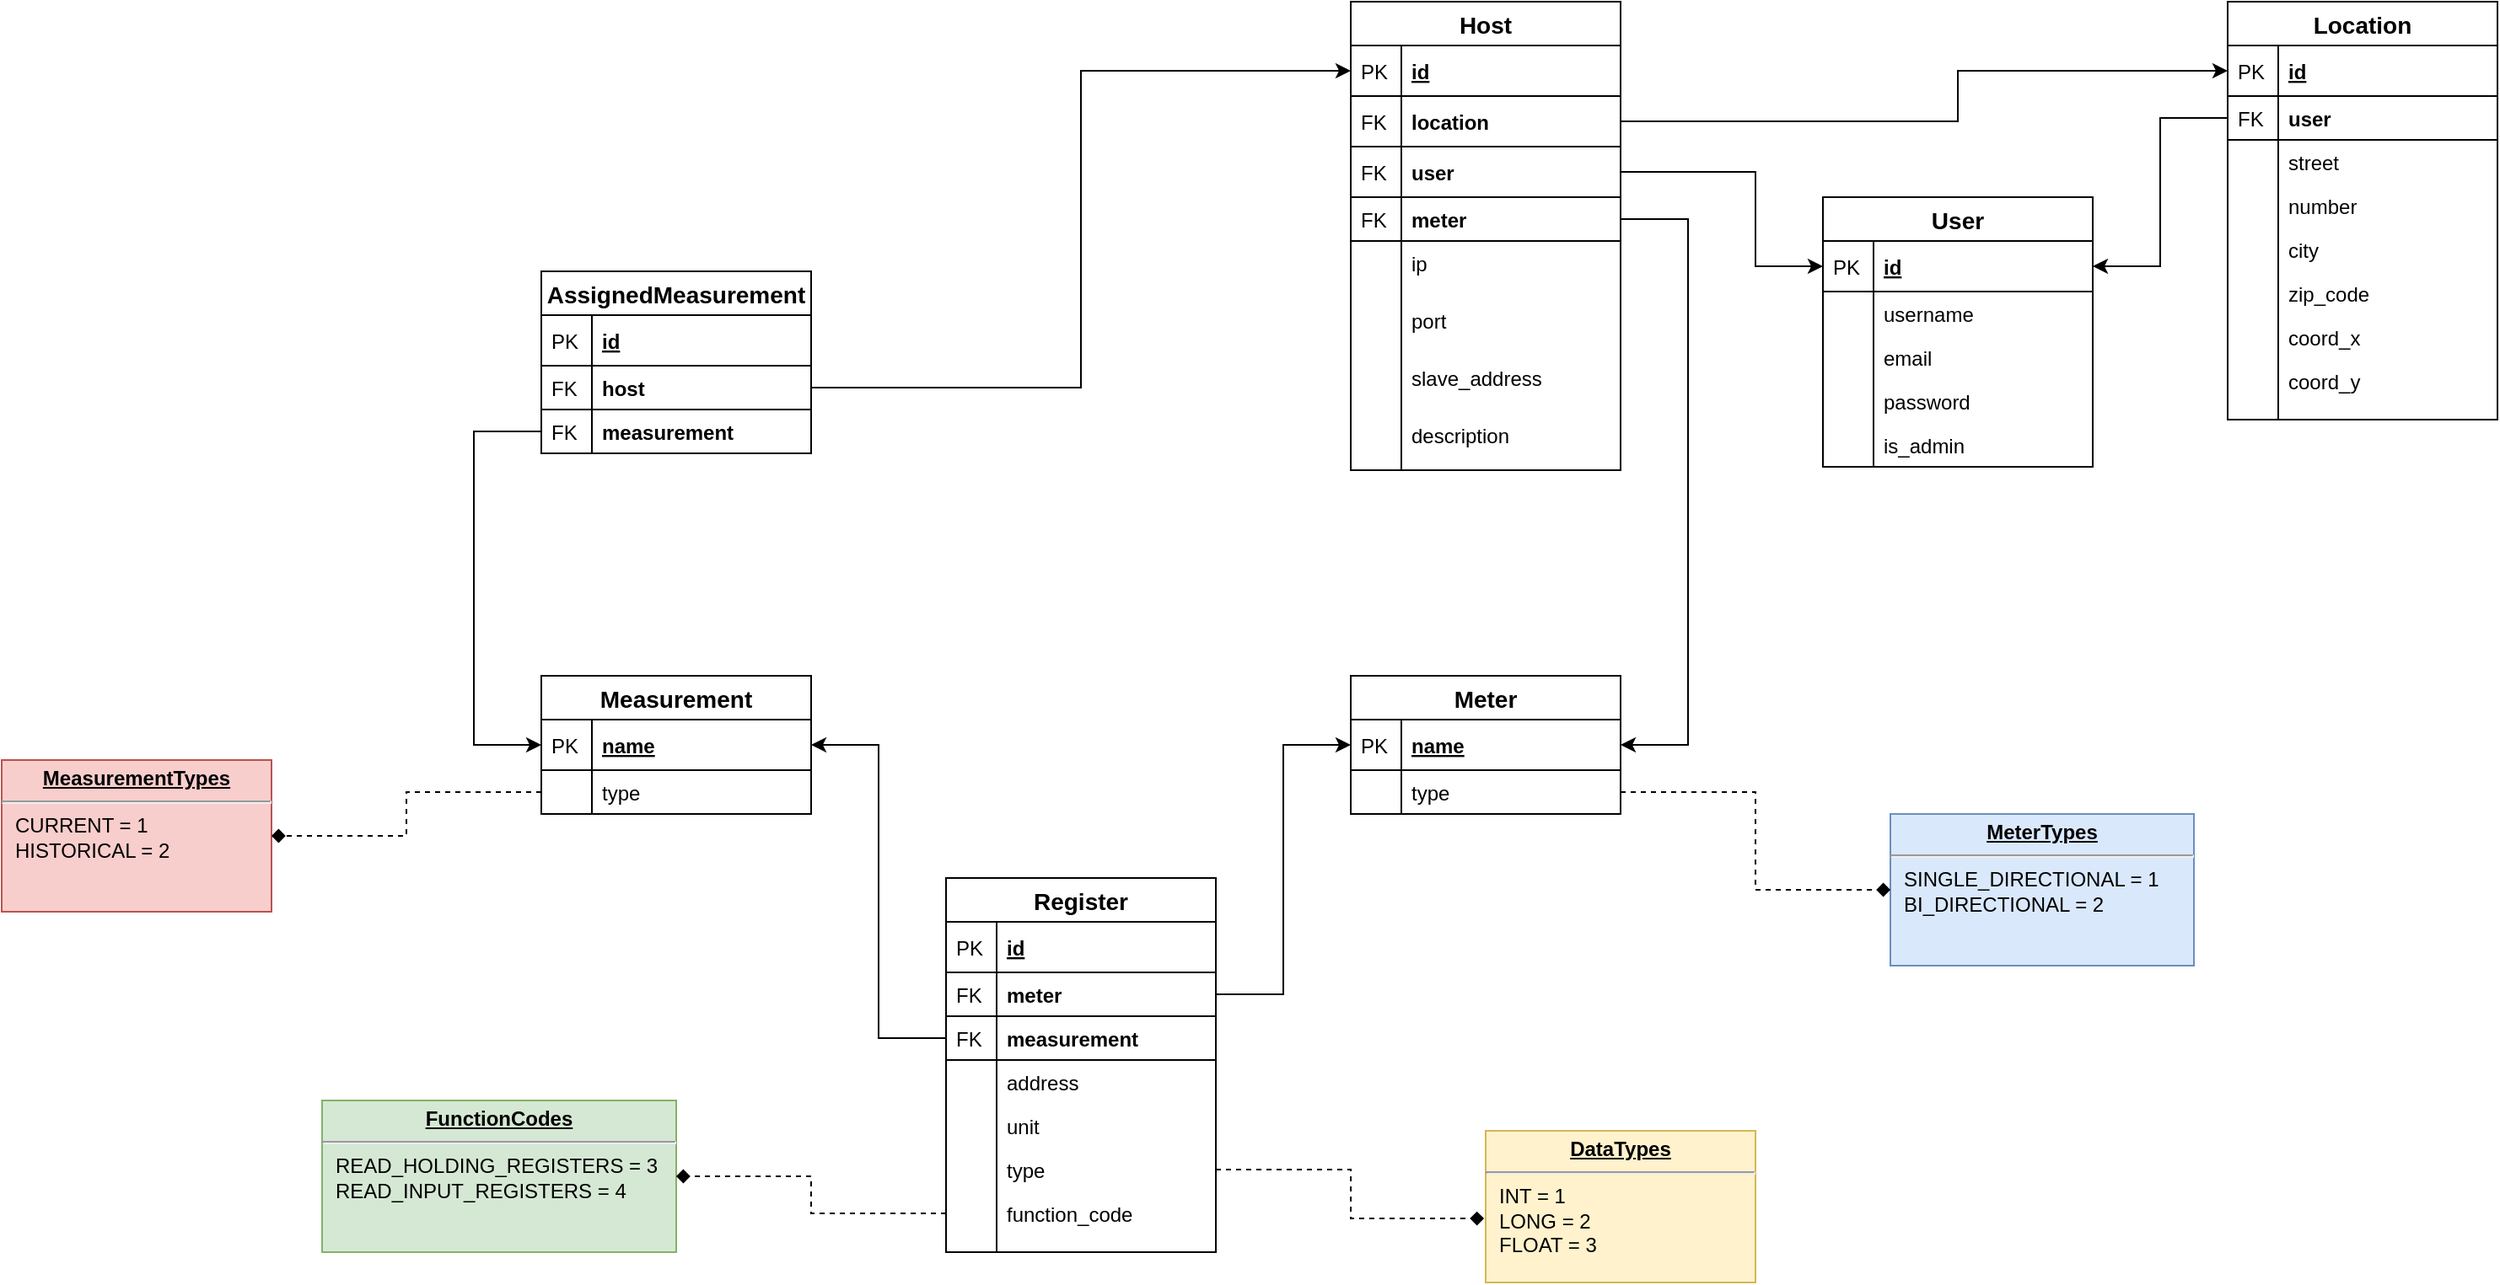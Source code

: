 <mxfile version="13.0.3" type="device"><diagram id="C5RBs43oDa-KdzZeNtuy" name="Page-1"><mxGraphModel dx="2478" dy="962" grid="1" gridSize="10" guides="1" tooltips="1" connect="1" arrows="1" fold="1" page="1" pageScale="1" pageWidth="827" pageHeight="1169" math="0" shadow="0"><root><mxCell id="WIyWlLk6GJQsqaUBKTNV-0"/><mxCell id="WIyWlLk6GJQsqaUBKTNV-1" parent="WIyWlLk6GJQsqaUBKTNV-0"/><mxCell id="tGwql4Hq8jdGJeSPvglh-34" style="edgeStyle=orthogonalEdgeStyle;rounded=0;orthogonalLoop=1;jettySize=auto;html=1;exitX=0;exitY=0.5;exitDx=0;exitDy=0;entryX=1;entryY=0.5;entryDx=0;entryDy=0;" edge="1" parent="WIyWlLk6GJQsqaUBKTNV-1" source="tGwql4Hq8jdGJeSPvglh-26" target="tGwql4Hq8jdGJeSPvglh-3"><mxGeometry relative="1" as="geometry"><Array as="points"><mxPoint x="640" y="189"/><mxPoint x="640" y="277"/></Array></mxGeometry></mxCell><mxCell id="tGwql4Hq8jdGJeSPvglh-35" style="edgeStyle=orthogonalEdgeStyle;rounded=0;orthogonalLoop=1;jettySize=auto;html=1;exitX=1;exitY=0.5;exitDx=0;exitDy=0;entryX=0;entryY=0.5;entryDx=0;entryDy=0;" edge="1" parent="WIyWlLk6GJQsqaUBKTNV-1" source="ca1iM0wEzrdWF-K8x9kF-68" target="tGwql4Hq8jdGJeSPvglh-3"><mxGeometry relative="1" as="geometry"><Array as="points"><mxPoint x="400" y="221"/><mxPoint x="400" y="277"/></Array></mxGeometry></mxCell><mxCell id="tGwql4Hq8jdGJeSPvglh-36" style="edgeStyle=orthogonalEdgeStyle;rounded=0;orthogonalLoop=1;jettySize=auto;html=1;exitX=1;exitY=0.5;exitDx=0;exitDy=0;" edge="1" parent="WIyWlLk6GJQsqaUBKTNV-1" source="ca1iM0wEzrdWF-K8x9kF-70" target="tGwql4Hq8jdGJeSPvglh-16"><mxGeometry relative="1" as="geometry"><Array as="points"><mxPoint x="520" y="191"/><mxPoint x="520" y="161"/></Array></mxGeometry></mxCell><mxCell id="ca1iM0wEzrdWF-K8x9kF-53" value="Host" style="swimlane;fontStyle=1;childLayout=stackLayout;horizontal=1;startSize=26;horizontalStack=0;resizeParent=1;resizeParentMax=0;resizeLast=0;collapsible=1;marginBottom=0;align=center;fontSize=14;" parent="WIyWlLk6GJQsqaUBKTNV-1" vertex="1"><mxGeometry x="160" y="120" width="160" height="278" as="geometry"/></mxCell><mxCell id="ca1iM0wEzrdWF-K8x9kF-54" value="id" style="shape=partialRectangle;top=0;left=0;right=0;bottom=1;align=left;verticalAlign=middle;fillColor=none;spacingLeft=34;spacingRight=4;overflow=hidden;rotatable=0;points=[[0,0.5],[1,0.5]];portConstraint=eastwest;dropTarget=0;fontStyle=5;fontSize=12;" parent="ca1iM0wEzrdWF-K8x9kF-53" vertex="1"><mxGeometry y="26" width="160" height="30" as="geometry"/></mxCell><mxCell id="ca1iM0wEzrdWF-K8x9kF-55" value="PK" style="shape=partialRectangle;top=0;left=0;bottom=0;fillColor=none;align=left;verticalAlign=middle;spacingLeft=4;spacingRight=4;overflow=hidden;rotatable=0;points=[];portConstraint=eastwest;part=1;fontSize=12;" parent="ca1iM0wEzrdWF-K8x9kF-54" vertex="1" connectable="0"><mxGeometry width="30" height="30" as="geometry"/></mxCell><mxCell id="ca1iM0wEzrdWF-K8x9kF-70" value="location" style="shape=partialRectangle;top=0;left=0;right=0;bottom=1;align=left;verticalAlign=middle;fillColor=none;spacingLeft=34;spacingRight=4;overflow=hidden;rotatable=0;points=[[0,0.5],[1,0.5]];portConstraint=eastwest;dropTarget=0;fontStyle=1;fontSize=12;" parent="ca1iM0wEzrdWF-K8x9kF-53" vertex="1"><mxGeometry y="56" width="160" height="30" as="geometry"/></mxCell><mxCell id="ca1iM0wEzrdWF-K8x9kF-71" value="FK" style="shape=partialRectangle;top=0;left=0;bottom=0;fillColor=none;align=left;verticalAlign=middle;spacingLeft=4;spacingRight=4;overflow=hidden;rotatable=0;points=[];portConstraint=eastwest;part=1;fontSize=12;" parent="ca1iM0wEzrdWF-K8x9kF-70" vertex="1" connectable="0"><mxGeometry width="30" height="30" as="geometry"/></mxCell><mxCell id="ca1iM0wEzrdWF-K8x9kF-68" value="user" style="shape=partialRectangle;top=0;left=0;right=0;bottom=1;align=left;verticalAlign=middle;fillColor=none;spacingLeft=34;spacingRight=4;overflow=hidden;rotatable=0;points=[[0,0.5],[1,0.5]];portConstraint=eastwest;dropTarget=0;fontStyle=1;fontSize=12;" parent="ca1iM0wEzrdWF-K8x9kF-53" vertex="1"><mxGeometry y="86" width="160" height="30" as="geometry"/></mxCell><mxCell id="ca1iM0wEzrdWF-K8x9kF-69" value="FK" style="shape=partialRectangle;top=0;left=0;bottom=0;fillColor=none;align=left;verticalAlign=middle;spacingLeft=4;spacingRight=4;overflow=hidden;rotatable=0;points=[];portConstraint=eastwest;part=1;fontSize=12;" parent="ca1iM0wEzrdWF-K8x9kF-68" vertex="1" connectable="0"><mxGeometry width="30" height="30" as="geometry"/></mxCell><mxCell id="tGwql4Hq8jdGJeSPvglh-37" value="meter" style="shape=partialRectangle;top=0;left=0;right=0;bottom=1;align=left;verticalAlign=top;fillColor=none;spacingLeft=34;spacingRight=4;overflow=hidden;rotatable=0;points=[[0,0.5],[1,0.5]];portConstraint=eastwest;dropTarget=0;fontSize=12;fontStyle=1" vertex="1" parent="ca1iM0wEzrdWF-K8x9kF-53"><mxGeometry y="116" width="160" height="26" as="geometry"/></mxCell><mxCell id="tGwql4Hq8jdGJeSPvglh-38" value="FK" style="shape=partialRectangle;top=0;left=0;bottom=0;fillColor=none;align=left;verticalAlign=top;spacingLeft=4;spacingRight=4;overflow=hidden;rotatable=0;points=[];portConstraint=eastwest;part=1;fontSize=12;" vertex="1" connectable="0" parent="tGwql4Hq8jdGJeSPvglh-37"><mxGeometry width="30" height="26" as="geometry"/></mxCell><mxCell id="ca1iM0wEzrdWF-K8x9kF-62" value="ip" style="shape=partialRectangle;top=0;left=0;right=0;bottom=0;align=left;verticalAlign=top;fillColor=none;spacingLeft=34;spacingRight=4;overflow=hidden;rotatable=0;points=[[0,0.5],[1,0.5]];portConstraint=eastwest;dropTarget=0;fontSize=12;fontStyle=0" parent="ca1iM0wEzrdWF-K8x9kF-53" vertex="1"><mxGeometry y="142" width="160" height="34" as="geometry"/></mxCell><mxCell id="ca1iM0wEzrdWF-K8x9kF-63" value="" style="shape=partialRectangle;top=0;left=0;bottom=0;fillColor=none;align=left;verticalAlign=top;spacingLeft=4;spacingRight=4;overflow=hidden;rotatable=0;points=[];portConstraint=eastwest;part=1;fontSize=12;" parent="ca1iM0wEzrdWF-K8x9kF-62" vertex="1" connectable="0"><mxGeometry width="30" height="34" as="geometry"/></mxCell><mxCell id="ca1iM0wEzrdWF-K8x9kF-99" value="port" style="shape=partialRectangle;top=0;left=0;right=0;bottom=0;align=left;verticalAlign=top;fillColor=none;spacingLeft=34;spacingRight=4;overflow=hidden;rotatable=0;points=[[0,0.5],[1,0.5]];portConstraint=eastwest;dropTarget=0;fontSize=12;" parent="ca1iM0wEzrdWF-K8x9kF-53" vertex="1"><mxGeometry y="176" width="160" height="34" as="geometry"/></mxCell><mxCell id="ca1iM0wEzrdWF-K8x9kF-100" value="" style="shape=partialRectangle;top=0;left=0;bottom=0;fillColor=none;align=left;verticalAlign=top;spacingLeft=4;spacingRight=4;overflow=hidden;rotatable=0;points=[];portConstraint=eastwest;part=1;fontSize=12;" parent="ca1iM0wEzrdWF-K8x9kF-99" vertex="1" connectable="0"><mxGeometry width="30" height="34" as="geometry"/></mxCell><mxCell id="ca1iM0wEzrdWF-K8x9kF-101" value="slave_address" style="shape=partialRectangle;top=0;left=0;right=0;bottom=0;align=left;verticalAlign=top;fillColor=none;spacingLeft=34;spacingRight=4;overflow=hidden;rotatable=0;points=[[0,0.5],[1,0.5]];portConstraint=eastwest;dropTarget=0;fontSize=12;" parent="ca1iM0wEzrdWF-K8x9kF-53" vertex="1"><mxGeometry y="210" width="160" height="34" as="geometry"/></mxCell><mxCell id="ca1iM0wEzrdWF-K8x9kF-102" value="" style="shape=partialRectangle;top=0;left=0;bottom=0;fillColor=none;align=left;verticalAlign=top;spacingLeft=4;spacingRight=4;overflow=hidden;rotatable=0;points=[];portConstraint=eastwest;part=1;fontSize=12;" parent="ca1iM0wEzrdWF-K8x9kF-101" vertex="1" connectable="0"><mxGeometry width="30" height="34" as="geometry"/></mxCell><mxCell id="ca1iM0wEzrdWF-K8x9kF-107" value="description" style="shape=partialRectangle;top=0;left=0;right=0;bottom=0;align=left;verticalAlign=top;fillColor=none;spacingLeft=34;spacingRight=4;overflow=hidden;rotatable=0;points=[[0,0.5],[1,0.5]];portConstraint=eastwest;dropTarget=0;fontSize=12;" parent="ca1iM0wEzrdWF-K8x9kF-53" vertex="1"><mxGeometry y="244" width="160" height="34" as="geometry"/></mxCell><mxCell id="ca1iM0wEzrdWF-K8x9kF-108" value="" style="shape=partialRectangle;top=0;left=0;bottom=0;fillColor=none;align=left;verticalAlign=top;spacingLeft=4;spacingRight=4;overflow=hidden;rotatable=0;points=[];portConstraint=eastwest;part=1;fontSize=12;" parent="ca1iM0wEzrdWF-K8x9kF-107" vertex="1" connectable="0"><mxGeometry width="30" height="34" as="geometry"/></mxCell><mxCell id="tGwql4Hq8jdGJeSPvglh-15" value="Location" style="swimlane;fontStyle=1;childLayout=stackLayout;horizontal=1;startSize=26;horizontalStack=0;resizeParent=1;resizeParentMax=0;resizeLast=0;collapsible=1;marginBottom=0;align=center;fontSize=14;" vertex="1" parent="WIyWlLk6GJQsqaUBKTNV-1"><mxGeometry x="680" y="120" width="160" height="248" as="geometry"/></mxCell><mxCell id="tGwql4Hq8jdGJeSPvglh-16" value="id" style="shape=partialRectangle;top=0;left=0;right=0;bottom=1;align=left;verticalAlign=middle;fillColor=none;spacingLeft=34;spacingRight=4;overflow=hidden;rotatable=0;points=[[0,0.5],[1,0.5]];portConstraint=eastwest;dropTarget=0;fontStyle=5;fontSize=12;" vertex="1" parent="tGwql4Hq8jdGJeSPvglh-15"><mxGeometry y="26" width="160" height="30" as="geometry"/></mxCell><mxCell id="tGwql4Hq8jdGJeSPvglh-17" value="PK" style="shape=partialRectangle;top=0;left=0;bottom=0;fillColor=none;align=left;verticalAlign=middle;spacingLeft=4;spacingRight=4;overflow=hidden;rotatable=0;points=[];portConstraint=eastwest;part=1;fontSize=12;" vertex="1" connectable="0" parent="tGwql4Hq8jdGJeSPvglh-16"><mxGeometry width="30" height="30" as="geometry"/></mxCell><mxCell id="tGwql4Hq8jdGJeSPvglh-26" value="user" style="shape=partialRectangle;top=0;left=0;right=0;bottom=1;align=left;verticalAlign=top;fillColor=none;spacingLeft=34;spacingRight=4;overflow=hidden;rotatable=0;points=[[0,0.5],[1,0.5]];portConstraint=eastwest;dropTarget=0;fontSize=12;fontStyle=1" vertex="1" parent="tGwql4Hq8jdGJeSPvglh-15"><mxGeometry y="56" width="160" height="26" as="geometry"/></mxCell><mxCell id="tGwql4Hq8jdGJeSPvglh-27" value="FK" style="shape=partialRectangle;top=0;left=0;bottom=0;fillColor=none;align=left;verticalAlign=top;spacingLeft=4;spacingRight=4;overflow=hidden;rotatable=0;points=[];portConstraint=eastwest;part=1;fontSize=12;" vertex="1" connectable="0" parent="tGwql4Hq8jdGJeSPvglh-26"><mxGeometry width="30" height="26" as="geometry"/></mxCell><mxCell id="tGwql4Hq8jdGJeSPvglh-18" value="street" style="shape=partialRectangle;top=0;left=0;right=0;bottom=0;align=left;verticalAlign=top;fillColor=none;spacingLeft=34;spacingRight=4;overflow=hidden;rotatable=0;points=[[0,0.5],[1,0.5]];portConstraint=eastwest;dropTarget=0;fontSize=12;" vertex="1" parent="tGwql4Hq8jdGJeSPvglh-15"><mxGeometry y="82" width="160" height="26" as="geometry"/></mxCell><mxCell id="tGwql4Hq8jdGJeSPvglh-19" value="" style="shape=partialRectangle;top=0;left=0;bottom=0;fillColor=none;align=left;verticalAlign=top;spacingLeft=4;spacingRight=4;overflow=hidden;rotatable=0;points=[];portConstraint=eastwest;part=1;fontSize=12;" vertex="1" connectable="0" parent="tGwql4Hq8jdGJeSPvglh-18"><mxGeometry width="30" height="26" as="geometry"/></mxCell><mxCell id="tGwql4Hq8jdGJeSPvglh-20" value="number" style="shape=partialRectangle;top=0;left=0;right=0;bottom=0;align=left;verticalAlign=top;fillColor=none;spacingLeft=34;spacingRight=4;overflow=hidden;rotatable=0;points=[[0,0.5],[1,0.5]];portConstraint=eastwest;dropTarget=0;fontSize=12;" vertex="1" parent="tGwql4Hq8jdGJeSPvglh-15"><mxGeometry y="108" width="160" height="26" as="geometry"/></mxCell><mxCell id="tGwql4Hq8jdGJeSPvglh-21" value="" style="shape=partialRectangle;top=0;left=0;bottom=0;fillColor=none;align=left;verticalAlign=top;spacingLeft=4;spacingRight=4;overflow=hidden;rotatable=0;points=[];portConstraint=eastwest;part=1;fontSize=12;" vertex="1" connectable="0" parent="tGwql4Hq8jdGJeSPvglh-20"><mxGeometry width="30" height="26" as="geometry"/></mxCell><mxCell id="tGwql4Hq8jdGJeSPvglh-22" value="city" style="shape=partialRectangle;top=0;left=0;right=0;bottom=0;align=left;verticalAlign=top;fillColor=none;spacingLeft=34;spacingRight=4;overflow=hidden;rotatable=0;points=[[0,0.5],[1,0.5]];portConstraint=eastwest;dropTarget=0;fontSize=12;" vertex="1" parent="tGwql4Hq8jdGJeSPvglh-15"><mxGeometry y="134" width="160" height="26" as="geometry"/></mxCell><mxCell id="tGwql4Hq8jdGJeSPvglh-23" value="" style="shape=partialRectangle;top=0;left=0;bottom=0;fillColor=none;align=left;verticalAlign=top;spacingLeft=4;spacingRight=4;overflow=hidden;rotatable=0;points=[];portConstraint=eastwest;part=1;fontSize=12;" vertex="1" connectable="0" parent="tGwql4Hq8jdGJeSPvglh-22"><mxGeometry width="30" height="26" as="geometry"/></mxCell><mxCell id="tGwql4Hq8jdGJeSPvglh-28" value="zip_code" style="shape=partialRectangle;top=0;left=0;right=0;bottom=0;align=left;verticalAlign=top;fillColor=none;spacingLeft=34;spacingRight=4;overflow=hidden;rotatable=0;points=[[0,0.5],[1,0.5]];portConstraint=eastwest;dropTarget=0;fontSize=12;" vertex="1" parent="tGwql4Hq8jdGJeSPvglh-15"><mxGeometry y="160" width="160" height="26" as="geometry"/></mxCell><mxCell id="tGwql4Hq8jdGJeSPvglh-29" value="" style="shape=partialRectangle;top=0;left=0;bottom=0;fillColor=none;align=left;verticalAlign=top;spacingLeft=4;spacingRight=4;overflow=hidden;rotatable=0;points=[];portConstraint=eastwest;part=1;fontSize=12;" vertex="1" connectable="0" parent="tGwql4Hq8jdGJeSPvglh-28"><mxGeometry width="30" height="26" as="geometry"/></mxCell><mxCell id="tGwql4Hq8jdGJeSPvglh-30" value="coord_x" style="shape=partialRectangle;top=0;left=0;right=0;bottom=0;align=left;verticalAlign=top;fillColor=none;spacingLeft=34;spacingRight=4;overflow=hidden;rotatable=0;points=[[0,0.5],[1,0.5]];portConstraint=eastwest;dropTarget=0;fontSize=12;" vertex="1" parent="tGwql4Hq8jdGJeSPvglh-15"><mxGeometry y="186" width="160" height="26" as="geometry"/></mxCell><mxCell id="tGwql4Hq8jdGJeSPvglh-31" value="" style="shape=partialRectangle;top=0;left=0;bottom=0;fillColor=none;align=left;verticalAlign=top;spacingLeft=4;spacingRight=4;overflow=hidden;rotatable=0;points=[];portConstraint=eastwest;part=1;fontSize=12;" vertex="1" connectable="0" parent="tGwql4Hq8jdGJeSPvglh-30"><mxGeometry width="30" height="26" as="geometry"/></mxCell><mxCell id="tGwql4Hq8jdGJeSPvglh-32" value="coord_y" style="shape=partialRectangle;top=0;left=0;right=0;bottom=0;align=left;verticalAlign=top;fillColor=none;spacingLeft=34;spacingRight=4;overflow=hidden;rotatable=0;points=[[0,0.5],[1,0.5]];portConstraint=eastwest;dropTarget=0;fontSize=12;" vertex="1" parent="tGwql4Hq8jdGJeSPvglh-15"><mxGeometry y="212" width="160" height="26" as="geometry"/></mxCell><mxCell id="tGwql4Hq8jdGJeSPvglh-33" value="" style="shape=partialRectangle;top=0;left=0;bottom=0;fillColor=none;align=left;verticalAlign=top;spacingLeft=4;spacingRight=4;overflow=hidden;rotatable=0;points=[];portConstraint=eastwest;part=1;fontSize=12;" vertex="1" connectable="0" parent="tGwql4Hq8jdGJeSPvglh-32"><mxGeometry width="30" height="26" as="geometry"/></mxCell><mxCell id="tGwql4Hq8jdGJeSPvglh-24" value="" style="shape=partialRectangle;top=0;left=0;right=0;bottom=0;align=left;verticalAlign=top;fillColor=none;spacingLeft=34;spacingRight=4;overflow=hidden;rotatable=0;points=[[0,0.5],[1,0.5]];portConstraint=eastwest;dropTarget=0;fontSize=12;" vertex="1" parent="tGwql4Hq8jdGJeSPvglh-15"><mxGeometry y="238" width="160" height="10" as="geometry"/></mxCell><mxCell id="tGwql4Hq8jdGJeSPvglh-25" value="" style="shape=partialRectangle;top=0;left=0;bottom=0;fillColor=none;align=left;verticalAlign=top;spacingLeft=4;spacingRight=4;overflow=hidden;rotatable=0;points=[];portConstraint=eastwest;part=1;fontSize=12;" vertex="1" connectable="0" parent="tGwql4Hq8jdGJeSPvglh-24"><mxGeometry width="30" height="10" as="geometry"/></mxCell><mxCell id="tGwql4Hq8jdGJeSPvglh-2" value="User" style="swimlane;fontStyle=1;childLayout=stackLayout;horizontal=1;startSize=26;horizontalStack=0;resizeParent=1;resizeParentMax=0;resizeLast=0;collapsible=1;marginBottom=0;align=center;fontSize=14;" vertex="1" parent="WIyWlLk6GJQsqaUBKTNV-1"><mxGeometry x="440" y="236" width="160" height="160" as="geometry"/></mxCell><mxCell id="tGwql4Hq8jdGJeSPvglh-3" value="id" style="shape=partialRectangle;top=0;left=0;right=0;bottom=1;align=left;verticalAlign=middle;fillColor=none;spacingLeft=34;spacingRight=4;overflow=hidden;rotatable=0;points=[[0,0.5],[1,0.5]];portConstraint=eastwest;dropTarget=0;fontStyle=5;fontSize=12;" vertex="1" parent="tGwql4Hq8jdGJeSPvglh-2"><mxGeometry y="26" width="160" height="30" as="geometry"/></mxCell><mxCell id="tGwql4Hq8jdGJeSPvglh-4" value="PK" style="shape=partialRectangle;top=0;left=0;bottom=0;fillColor=none;align=left;verticalAlign=middle;spacingLeft=4;spacingRight=4;overflow=hidden;rotatable=0;points=[];portConstraint=eastwest;part=1;fontSize=12;" vertex="1" connectable="0" parent="tGwql4Hq8jdGJeSPvglh-3"><mxGeometry width="30" height="30" as="geometry"/></mxCell><mxCell id="tGwql4Hq8jdGJeSPvglh-5" value="username" style="shape=partialRectangle;top=0;left=0;right=0;bottom=0;align=left;verticalAlign=top;fillColor=none;spacingLeft=34;spacingRight=4;overflow=hidden;rotatable=0;points=[[0,0.5],[1,0.5]];portConstraint=eastwest;dropTarget=0;fontSize=12;" vertex="1" parent="tGwql4Hq8jdGJeSPvglh-2"><mxGeometry y="56" width="160" height="26" as="geometry"/></mxCell><mxCell id="tGwql4Hq8jdGJeSPvglh-6" value="" style="shape=partialRectangle;top=0;left=0;bottom=0;fillColor=none;align=left;verticalAlign=top;spacingLeft=4;spacingRight=4;overflow=hidden;rotatable=0;points=[];portConstraint=eastwest;part=1;fontSize=12;" vertex="1" connectable="0" parent="tGwql4Hq8jdGJeSPvglh-5"><mxGeometry width="30" height="26" as="geometry"/></mxCell><mxCell id="tGwql4Hq8jdGJeSPvglh-7" value="email" style="shape=partialRectangle;top=0;left=0;right=0;bottom=0;align=left;verticalAlign=top;fillColor=none;spacingLeft=34;spacingRight=4;overflow=hidden;rotatable=0;points=[[0,0.5],[1,0.5]];portConstraint=eastwest;dropTarget=0;fontSize=12;" vertex="1" parent="tGwql4Hq8jdGJeSPvglh-2"><mxGeometry y="82" width="160" height="26" as="geometry"/></mxCell><mxCell id="tGwql4Hq8jdGJeSPvglh-8" value="" style="shape=partialRectangle;top=0;left=0;bottom=0;fillColor=none;align=left;verticalAlign=top;spacingLeft=4;spacingRight=4;overflow=hidden;rotatable=0;points=[];portConstraint=eastwest;part=1;fontSize=12;" vertex="1" connectable="0" parent="tGwql4Hq8jdGJeSPvglh-7"><mxGeometry width="30" height="26" as="geometry"/></mxCell><mxCell id="tGwql4Hq8jdGJeSPvglh-9" value="password" style="shape=partialRectangle;top=0;left=0;right=0;bottom=0;align=left;verticalAlign=top;fillColor=none;spacingLeft=34;spacingRight=4;overflow=hidden;rotatable=0;points=[[0,0.5],[1,0.5]];portConstraint=eastwest;dropTarget=0;fontSize=12;" vertex="1" parent="tGwql4Hq8jdGJeSPvglh-2"><mxGeometry y="108" width="160" height="26" as="geometry"/></mxCell><mxCell id="tGwql4Hq8jdGJeSPvglh-10" value="" style="shape=partialRectangle;top=0;left=0;bottom=0;fillColor=none;align=left;verticalAlign=top;spacingLeft=4;spacingRight=4;overflow=hidden;rotatable=0;points=[];portConstraint=eastwest;part=1;fontSize=12;" vertex="1" connectable="0" parent="tGwql4Hq8jdGJeSPvglh-9"><mxGeometry width="30" height="26" as="geometry"/></mxCell><mxCell id="tGwql4Hq8jdGJeSPvglh-13" value="is_admin" style="shape=partialRectangle;top=0;left=0;right=0;bottom=0;align=left;verticalAlign=top;fillColor=none;spacingLeft=34;spacingRight=4;overflow=hidden;rotatable=0;points=[[0,0.5],[1,0.5]];portConstraint=eastwest;dropTarget=0;fontSize=12;" vertex="1" parent="tGwql4Hq8jdGJeSPvglh-2"><mxGeometry y="134" width="160" height="26" as="geometry"/></mxCell><mxCell id="tGwql4Hq8jdGJeSPvglh-14" value="" style="shape=partialRectangle;top=0;left=0;bottom=0;fillColor=none;align=left;verticalAlign=top;spacingLeft=4;spacingRight=4;overflow=hidden;rotatable=0;points=[];portConstraint=eastwest;part=1;fontSize=12;" vertex="1" connectable="0" parent="tGwql4Hq8jdGJeSPvglh-13"><mxGeometry width="30" height="26" as="geometry"/></mxCell><mxCell id="tGwql4Hq8jdGJeSPvglh-51" value="Register" style="swimlane;fontStyle=1;childLayout=stackLayout;horizontal=1;startSize=26;horizontalStack=0;resizeParent=1;resizeParentMax=0;resizeLast=0;collapsible=1;marginBottom=0;align=center;fontSize=14;" vertex="1" parent="WIyWlLk6GJQsqaUBKTNV-1"><mxGeometry x="-80" y="640" width="160" height="222" as="geometry"/></mxCell><mxCell id="tGwql4Hq8jdGJeSPvglh-52" value="id" style="shape=partialRectangle;top=0;left=0;right=0;bottom=1;align=left;verticalAlign=middle;fillColor=none;spacingLeft=34;spacingRight=4;overflow=hidden;rotatable=0;points=[[0,0.5],[1,0.5]];portConstraint=eastwest;dropTarget=0;fontStyle=5;fontSize=12;" vertex="1" parent="tGwql4Hq8jdGJeSPvglh-51"><mxGeometry y="26" width="160" height="30" as="geometry"/></mxCell><mxCell id="tGwql4Hq8jdGJeSPvglh-53" value="PK" style="shape=partialRectangle;top=0;left=0;bottom=0;fillColor=none;align=left;verticalAlign=middle;spacingLeft=4;spacingRight=4;overflow=hidden;rotatable=0;points=[];portConstraint=eastwest;part=1;fontSize=12;" vertex="1" connectable="0" parent="tGwql4Hq8jdGJeSPvglh-52"><mxGeometry width="30" height="30" as="geometry"/></mxCell><mxCell id="tGwql4Hq8jdGJeSPvglh-62" value="meter" style="shape=partialRectangle;top=0;left=0;right=0;bottom=1;align=left;verticalAlign=top;fillColor=none;spacingLeft=34;spacingRight=4;overflow=hidden;rotatable=0;points=[[0,0.5],[1,0.5]];portConstraint=eastwest;dropTarget=0;fontSize=12;fontStyle=1" vertex="1" parent="tGwql4Hq8jdGJeSPvglh-51"><mxGeometry y="56" width="160" height="26" as="geometry"/></mxCell><mxCell id="tGwql4Hq8jdGJeSPvglh-63" value="FK" style="shape=partialRectangle;top=0;left=0;bottom=0;fillColor=none;align=left;verticalAlign=top;spacingLeft=4;spacingRight=4;overflow=hidden;rotatable=0;points=[];portConstraint=eastwest;part=1;fontSize=12;" vertex="1" connectable="0" parent="tGwql4Hq8jdGJeSPvglh-62"><mxGeometry width="30" height="26" as="geometry"/></mxCell><mxCell id="tGwql4Hq8jdGJeSPvglh-64" value="measurement" style="shape=partialRectangle;top=0;left=0;right=0;bottom=1;align=left;verticalAlign=top;fillColor=none;spacingLeft=34;spacingRight=4;overflow=hidden;rotatable=0;points=[[0,0.5],[1,0.5]];portConstraint=eastwest;dropTarget=0;fontSize=12;fontStyle=1" vertex="1" parent="tGwql4Hq8jdGJeSPvglh-51"><mxGeometry y="82" width="160" height="26" as="geometry"/></mxCell><mxCell id="tGwql4Hq8jdGJeSPvglh-65" value="FK" style="shape=partialRectangle;top=0;left=0;bottom=0;fillColor=none;align=left;verticalAlign=top;spacingLeft=4;spacingRight=4;overflow=hidden;rotatable=0;points=[];portConstraint=eastwest;part=1;fontSize=12;" vertex="1" connectable="0" parent="tGwql4Hq8jdGJeSPvglh-64"><mxGeometry width="30" height="26" as="geometry"/></mxCell><mxCell id="tGwql4Hq8jdGJeSPvglh-54" value="address" style="shape=partialRectangle;top=0;left=0;right=0;bottom=0;align=left;verticalAlign=top;fillColor=none;spacingLeft=34;spacingRight=4;overflow=hidden;rotatable=0;points=[[0,0.5],[1,0.5]];portConstraint=eastwest;dropTarget=0;fontSize=12;" vertex="1" parent="tGwql4Hq8jdGJeSPvglh-51"><mxGeometry y="108" width="160" height="26" as="geometry"/></mxCell><mxCell id="tGwql4Hq8jdGJeSPvglh-55" value="" style="shape=partialRectangle;top=0;left=0;bottom=0;fillColor=none;align=left;verticalAlign=top;spacingLeft=4;spacingRight=4;overflow=hidden;rotatable=0;points=[];portConstraint=eastwest;part=1;fontSize=12;" vertex="1" connectable="0" parent="tGwql4Hq8jdGJeSPvglh-54"><mxGeometry width="30" height="26" as="geometry"/></mxCell><mxCell id="tGwql4Hq8jdGJeSPvglh-56" value="unit" style="shape=partialRectangle;top=0;left=0;right=0;bottom=0;align=left;verticalAlign=top;fillColor=none;spacingLeft=34;spacingRight=4;overflow=hidden;rotatable=0;points=[[0,0.5],[1,0.5]];portConstraint=eastwest;dropTarget=0;fontSize=12;" vertex="1" parent="tGwql4Hq8jdGJeSPvglh-51"><mxGeometry y="134" width="160" height="26" as="geometry"/></mxCell><mxCell id="tGwql4Hq8jdGJeSPvglh-57" value="" style="shape=partialRectangle;top=0;left=0;bottom=0;fillColor=none;align=left;verticalAlign=top;spacingLeft=4;spacingRight=4;overflow=hidden;rotatable=0;points=[];portConstraint=eastwest;part=1;fontSize=12;" vertex="1" connectable="0" parent="tGwql4Hq8jdGJeSPvglh-56"><mxGeometry width="30" height="26" as="geometry"/></mxCell><mxCell id="tGwql4Hq8jdGJeSPvglh-58" value="type" style="shape=partialRectangle;top=0;left=0;right=0;bottom=0;align=left;verticalAlign=top;fillColor=none;spacingLeft=34;spacingRight=4;overflow=hidden;rotatable=0;points=[[0,0.5],[1,0.5]];portConstraint=eastwest;dropTarget=0;fontSize=12;" vertex="1" parent="tGwql4Hq8jdGJeSPvglh-51"><mxGeometry y="160" width="160" height="26" as="geometry"/></mxCell><mxCell id="tGwql4Hq8jdGJeSPvglh-59" value="" style="shape=partialRectangle;top=0;left=0;bottom=0;fillColor=none;align=left;verticalAlign=top;spacingLeft=4;spacingRight=4;overflow=hidden;rotatable=0;points=[];portConstraint=eastwest;part=1;fontSize=12;" vertex="1" connectable="0" parent="tGwql4Hq8jdGJeSPvglh-58"><mxGeometry width="30" height="26" as="geometry"/></mxCell><mxCell id="tGwql4Hq8jdGJeSPvglh-66" value="function_code" style="shape=partialRectangle;top=0;left=0;right=0;bottom=0;align=left;verticalAlign=top;fillColor=none;spacingLeft=34;spacingRight=4;overflow=hidden;rotatable=0;points=[[0,0.5],[1,0.5]];portConstraint=eastwest;dropTarget=0;fontSize=12;" vertex="1" parent="tGwql4Hq8jdGJeSPvglh-51"><mxGeometry y="186" width="160" height="26" as="geometry"/></mxCell><mxCell id="tGwql4Hq8jdGJeSPvglh-67" value="" style="shape=partialRectangle;top=0;left=0;bottom=0;fillColor=none;align=left;verticalAlign=top;spacingLeft=4;spacingRight=4;overflow=hidden;rotatable=0;points=[];portConstraint=eastwest;part=1;fontSize=12;" vertex="1" connectable="0" parent="tGwql4Hq8jdGJeSPvglh-66"><mxGeometry width="30" height="26" as="geometry"/></mxCell><mxCell id="tGwql4Hq8jdGJeSPvglh-60" value="" style="shape=partialRectangle;top=0;left=0;right=0;bottom=0;align=left;verticalAlign=top;fillColor=none;spacingLeft=34;spacingRight=4;overflow=hidden;rotatable=0;points=[[0,0.5],[1,0.5]];portConstraint=eastwest;dropTarget=0;fontSize=12;" vertex="1" parent="tGwql4Hq8jdGJeSPvglh-51"><mxGeometry y="212" width="160" height="10" as="geometry"/></mxCell><mxCell id="tGwql4Hq8jdGJeSPvglh-61" value="" style="shape=partialRectangle;top=0;left=0;bottom=0;fillColor=none;align=left;verticalAlign=top;spacingLeft=4;spacingRight=4;overflow=hidden;rotatable=0;points=[];portConstraint=eastwest;part=1;fontSize=12;" vertex="1" connectable="0" parent="tGwql4Hq8jdGJeSPvglh-60"><mxGeometry width="30" height="10" as="geometry"/></mxCell><mxCell id="tGwql4Hq8jdGJeSPvglh-39" value="Meter" style="swimlane;fontStyle=1;childLayout=stackLayout;horizontal=1;startSize=26;horizontalStack=0;resizeParent=1;resizeParentMax=0;resizeLast=0;collapsible=1;marginBottom=0;align=center;fontSize=14;" vertex="1" parent="WIyWlLk6GJQsqaUBKTNV-1"><mxGeometry x="160" y="520" width="160" height="82" as="geometry"/></mxCell><mxCell id="tGwql4Hq8jdGJeSPvglh-40" value="name" style="shape=partialRectangle;top=0;left=0;right=0;bottom=1;align=left;verticalAlign=middle;fillColor=none;spacingLeft=34;spacingRight=4;overflow=hidden;rotatable=0;points=[[0,0.5],[1,0.5]];portConstraint=eastwest;dropTarget=0;fontStyle=5;fontSize=12;" vertex="1" parent="tGwql4Hq8jdGJeSPvglh-39"><mxGeometry y="26" width="160" height="30" as="geometry"/></mxCell><mxCell id="tGwql4Hq8jdGJeSPvglh-41" value="PK" style="shape=partialRectangle;top=0;left=0;bottom=0;fillColor=none;align=left;verticalAlign=middle;spacingLeft=4;spacingRight=4;overflow=hidden;rotatable=0;points=[];portConstraint=eastwest;part=1;fontSize=12;" vertex="1" connectable="0" parent="tGwql4Hq8jdGJeSPvglh-40"><mxGeometry width="30" height="30" as="geometry"/></mxCell><mxCell id="tGwql4Hq8jdGJeSPvglh-42" value="type" style="shape=partialRectangle;top=0;left=0;right=0;bottom=0;align=left;verticalAlign=top;fillColor=none;spacingLeft=34;spacingRight=4;overflow=hidden;rotatable=0;points=[[0,0.5],[1,0.5]];portConstraint=eastwest;dropTarget=0;fontSize=12;" vertex="1" parent="tGwql4Hq8jdGJeSPvglh-39"><mxGeometry y="56" width="160" height="26" as="geometry"/></mxCell><mxCell id="tGwql4Hq8jdGJeSPvglh-43" value="" style="shape=partialRectangle;top=0;left=0;bottom=0;fillColor=none;align=left;verticalAlign=top;spacingLeft=4;spacingRight=4;overflow=hidden;rotatable=0;points=[];portConstraint=eastwest;part=1;fontSize=12;" vertex="1" connectable="0" parent="tGwql4Hq8jdGJeSPvglh-42"><mxGeometry width="30" height="26" as="geometry"/></mxCell><mxCell id="tGwql4Hq8jdGJeSPvglh-75" style="edgeStyle=orthogonalEdgeStyle;rounded=0;orthogonalLoop=1;jettySize=auto;html=1;exitX=1;exitY=0.5;exitDx=0;exitDy=0;entryX=1;entryY=0.5;entryDx=0;entryDy=0;" edge="1" parent="WIyWlLk6GJQsqaUBKTNV-1" source="tGwql4Hq8jdGJeSPvglh-37" target="tGwql4Hq8jdGJeSPvglh-40"><mxGeometry relative="1" as="geometry"><Array as="points"><mxPoint x="360" y="249"/><mxPoint x="360" y="561"/></Array></mxGeometry></mxCell><mxCell id="tGwql4Hq8jdGJeSPvglh-68" value="Measurement" style="swimlane;fontStyle=1;childLayout=stackLayout;horizontal=1;startSize=26;horizontalStack=0;resizeParent=1;resizeParentMax=0;resizeLast=0;collapsible=1;marginBottom=0;align=center;fontSize=14;" vertex="1" parent="WIyWlLk6GJQsqaUBKTNV-1"><mxGeometry x="-320" y="520" width="160" height="82" as="geometry"/></mxCell><mxCell id="tGwql4Hq8jdGJeSPvglh-69" value="name" style="shape=partialRectangle;top=0;left=0;right=0;bottom=1;align=left;verticalAlign=middle;fillColor=none;spacingLeft=34;spacingRight=4;overflow=hidden;rotatable=0;points=[[0,0.5],[1,0.5]];portConstraint=eastwest;dropTarget=0;fontStyle=5;fontSize=12;" vertex="1" parent="tGwql4Hq8jdGJeSPvglh-68"><mxGeometry y="26" width="160" height="30" as="geometry"/></mxCell><mxCell id="tGwql4Hq8jdGJeSPvglh-70" value="PK" style="shape=partialRectangle;top=0;left=0;bottom=0;fillColor=none;align=left;verticalAlign=middle;spacingLeft=4;spacingRight=4;overflow=hidden;rotatable=0;points=[];portConstraint=eastwest;part=1;fontSize=12;" vertex="1" connectable="0" parent="tGwql4Hq8jdGJeSPvglh-69"><mxGeometry width="30" height="30" as="geometry"/></mxCell><mxCell id="tGwql4Hq8jdGJeSPvglh-71" value="type" style="shape=partialRectangle;top=0;left=0;right=0;bottom=0;align=left;verticalAlign=top;fillColor=none;spacingLeft=34;spacingRight=4;overflow=hidden;rotatable=0;points=[[0,0.5],[1,0.5]];portConstraint=eastwest;dropTarget=0;fontSize=12;" vertex="1" parent="tGwql4Hq8jdGJeSPvglh-68"><mxGeometry y="56" width="160" height="26" as="geometry"/></mxCell><mxCell id="tGwql4Hq8jdGJeSPvglh-72" value="" style="shape=partialRectangle;top=0;left=0;bottom=0;fillColor=none;align=left;verticalAlign=top;spacingLeft=4;spacingRight=4;overflow=hidden;rotatable=0;points=[];portConstraint=eastwest;part=1;fontSize=12;" vertex="1" connectable="0" parent="tGwql4Hq8jdGJeSPvglh-71"><mxGeometry width="30" height="26" as="geometry"/></mxCell><mxCell id="tGwql4Hq8jdGJeSPvglh-76" style="edgeStyle=orthogonalEdgeStyle;rounded=0;orthogonalLoop=1;jettySize=auto;html=1;exitX=1;exitY=0.5;exitDx=0;exitDy=0;entryX=0;entryY=0.5;entryDx=0;entryDy=0;" edge="1" parent="WIyWlLk6GJQsqaUBKTNV-1" source="tGwql4Hq8jdGJeSPvglh-62" target="tGwql4Hq8jdGJeSPvglh-40"><mxGeometry relative="1" as="geometry"/></mxCell><mxCell id="tGwql4Hq8jdGJeSPvglh-77" style="edgeStyle=orthogonalEdgeStyle;rounded=0;orthogonalLoop=1;jettySize=auto;html=1;exitX=0;exitY=0.5;exitDx=0;exitDy=0;entryX=1;entryY=0.5;entryDx=0;entryDy=0;" edge="1" parent="WIyWlLk6GJQsqaUBKTNV-1" source="tGwql4Hq8jdGJeSPvglh-64" target="tGwql4Hq8jdGJeSPvglh-69"><mxGeometry relative="1" as="geometry"/></mxCell><mxCell id="tGwql4Hq8jdGJeSPvglh-78" value="AssignedMeasurement" style="swimlane;fontStyle=1;childLayout=stackLayout;horizontal=1;startSize=26;horizontalStack=0;resizeParent=1;resizeParentMax=0;resizeLast=0;collapsible=1;marginBottom=0;align=center;fontSize=14;" vertex="1" parent="WIyWlLk6GJQsqaUBKTNV-1"><mxGeometry x="-320" y="280" width="160" height="108" as="geometry"/></mxCell><mxCell id="tGwql4Hq8jdGJeSPvglh-79" value="id" style="shape=partialRectangle;top=0;left=0;right=0;bottom=1;align=left;verticalAlign=middle;fillColor=none;spacingLeft=34;spacingRight=4;overflow=hidden;rotatable=0;points=[[0,0.5],[1,0.5]];portConstraint=eastwest;dropTarget=0;fontStyle=5;fontSize=12;" vertex="1" parent="tGwql4Hq8jdGJeSPvglh-78"><mxGeometry y="26" width="160" height="30" as="geometry"/></mxCell><mxCell id="tGwql4Hq8jdGJeSPvglh-80" value="PK" style="shape=partialRectangle;top=0;left=0;bottom=0;fillColor=none;align=left;verticalAlign=middle;spacingLeft=4;spacingRight=4;overflow=hidden;rotatable=0;points=[];portConstraint=eastwest;part=1;fontSize=12;" vertex="1" connectable="0" parent="tGwql4Hq8jdGJeSPvglh-79"><mxGeometry width="30" height="30" as="geometry"/></mxCell><mxCell id="tGwql4Hq8jdGJeSPvglh-89" value="host" style="shape=partialRectangle;top=0;left=0;right=0;bottom=1;align=left;verticalAlign=top;fillColor=none;spacingLeft=34;spacingRight=4;overflow=hidden;rotatable=0;points=[[0,0.5],[1,0.5]];portConstraint=eastwest;dropTarget=0;fontSize=12;fontStyle=1" vertex="1" parent="tGwql4Hq8jdGJeSPvglh-78"><mxGeometry y="56" width="160" height="26" as="geometry"/></mxCell><mxCell id="tGwql4Hq8jdGJeSPvglh-90" value="FK" style="shape=partialRectangle;top=0;left=0;bottom=0;fillColor=none;align=left;verticalAlign=top;spacingLeft=4;spacingRight=4;overflow=hidden;rotatable=0;points=[];portConstraint=eastwest;part=1;fontSize=12;" vertex="1" connectable="0" parent="tGwql4Hq8jdGJeSPvglh-89"><mxGeometry width="30" height="26" as="geometry"/></mxCell><mxCell id="tGwql4Hq8jdGJeSPvglh-91" value="measurement" style="shape=partialRectangle;top=0;left=0;right=0;bottom=1;align=left;verticalAlign=top;fillColor=none;spacingLeft=34;spacingRight=4;overflow=hidden;rotatable=0;points=[[0,0.5],[1,0.5]];portConstraint=eastwest;dropTarget=0;fontSize=12;fontStyle=1" vertex="1" parent="tGwql4Hq8jdGJeSPvglh-78"><mxGeometry y="82" width="160" height="26" as="geometry"/></mxCell><mxCell id="tGwql4Hq8jdGJeSPvglh-92" value="FK" style="shape=partialRectangle;top=0;left=0;bottom=0;fillColor=none;align=left;verticalAlign=top;spacingLeft=4;spacingRight=4;overflow=hidden;rotatable=0;points=[];portConstraint=eastwest;part=1;fontSize=12;" vertex="1" connectable="0" parent="tGwql4Hq8jdGJeSPvglh-91"><mxGeometry width="30" height="26" as="geometry"/></mxCell><mxCell id="tGwql4Hq8jdGJeSPvglh-93" style="edgeStyle=orthogonalEdgeStyle;rounded=0;orthogonalLoop=1;jettySize=auto;html=1;exitX=0;exitY=0.5;exitDx=0;exitDy=0;entryX=0;entryY=0.5;entryDx=0;entryDy=0;" edge="1" parent="WIyWlLk6GJQsqaUBKTNV-1" source="tGwql4Hq8jdGJeSPvglh-91" target="tGwql4Hq8jdGJeSPvglh-69"><mxGeometry relative="1" as="geometry"><Array as="points"><mxPoint x="-360" y="375"/><mxPoint x="-360" y="561"/></Array></mxGeometry></mxCell><mxCell id="tGwql4Hq8jdGJeSPvglh-94" style="edgeStyle=orthogonalEdgeStyle;rounded=0;orthogonalLoop=1;jettySize=auto;html=1;exitX=1;exitY=0.5;exitDx=0;exitDy=0;entryX=0;entryY=0.5;entryDx=0;entryDy=0;" edge="1" parent="WIyWlLk6GJQsqaUBKTNV-1" source="tGwql4Hq8jdGJeSPvglh-89" target="ca1iM0wEzrdWF-K8x9kF-54"><mxGeometry relative="1" as="geometry"/></mxCell><mxCell id="tGwql4Hq8jdGJeSPvglh-95" value="&lt;p style=&quot;margin: 0px ; margin-top: 4px ; text-align: center ; text-decoration: underline&quot;&gt;&lt;b&gt;DataTypes&lt;/b&gt;&lt;/p&gt;&lt;hr&gt;&lt;p style=&quot;margin: 0px ; margin-left: 8px&quot;&gt;INT = 1&lt;br&gt;LONG = 2&lt;br&gt;FLOAT = 3&lt;/p&gt;" style="verticalAlign=top;align=left;overflow=fill;fontSize=12;fontFamily=Helvetica;html=1;fillColor=#fff2cc;strokeColor=#d6b656;" vertex="1" parent="WIyWlLk6GJQsqaUBKTNV-1"><mxGeometry x="240" y="790" width="160" height="90" as="geometry"/></mxCell><mxCell id="tGwql4Hq8jdGJeSPvglh-96" value="&lt;p style=&quot;margin: 0px ; margin-top: 4px ; text-align: center ; text-decoration: underline&quot;&gt;&lt;b&gt;FunctionCodes&lt;/b&gt;&lt;/p&gt;&lt;hr&gt;&lt;p style=&quot;margin: 0px ; margin-left: 8px&quot;&gt;READ_HOLDING_REGISTERS = 3&lt;br&gt;READ_INPUT_REGISTERS = 4&lt;br&gt;&lt;/p&gt;" style="verticalAlign=top;align=left;overflow=fill;fontSize=12;fontFamily=Helvetica;html=1;fillColor=#d5e8d4;strokeColor=#82b366;" vertex="1" parent="WIyWlLk6GJQsqaUBKTNV-1"><mxGeometry x="-450" y="772" width="210" height="90" as="geometry"/></mxCell><mxCell id="tGwql4Hq8jdGJeSPvglh-97" value="&lt;p style=&quot;margin: 0px ; margin-top: 4px ; text-align: center ; text-decoration: underline&quot;&gt;&lt;b&gt;MeterTypes&lt;/b&gt;&lt;/p&gt;&lt;hr&gt;&lt;p style=&quot;margin: 0px ; margin-left: 8px&quot;&gt;SINGLE_DIRECTIONAL = 1&lt;br&gt;BI_DIRECTIONAL = 2&lt;br&gt;&lt;/p&gt;" style="verticalAlign=top;align=left;overflow=fill;fontSize=12;fontFamily=Helvetica;html=1;fillColor=#dae8fc;strokeColor=#6c8ebf;" vertex="1" parent="WIyWlLk6GJQsqaUBKTNV-1"><mxGeometry x="480" y="602" width="180" height="90" as="geometry"/></mxCell><mxCell id="tGwql4Hq8jdGJeSPvglh-98" value="&lt;p style=&quot;margin: 0px ; margin-top: 4px ; text-align: center ; text-decoration: underline&quot;&gt;&lt;b&gt;MeasurementTypes&lt;/b&gt;&lt;/p&gt;&lt;hr&gt;&lt;p style=&quot;margin: 0px ; margin-left: 8px&quot;&gt;CURRENT = 1&lt;br&gt;HISTORICAL = 2&lt;br&gt;&lt;/p&gt;" style="verticalAlign=top;align=left;overflow=fill;fontSize=12;fontFamily=Helvetica;html=1;fillColor=#f8cecc;strokeColor=#b85450;" vertex="1" parent="WIyWlLk6GJQsqaUBKTNV-1"><mxGeometry x="-640" y="570" width="160" height="90" as="geometry"/></mxCell><mxCell id="tGwql4Hq8jdGJeSPvglh-99" style="rounded=0;orthogonalLoop=1;jettySize=auto;html=1;exitX=0;exitY=0.5;exitDx=0;exitDy=0;entryX=1;entryY=0.5;entryDx=0;entryDy=0;edgeStyle=orthogonalEdgeStyle;dashed=1;endArrow=diamond;endFill=1;" edge="1" parent="WIyWlLk6GJQsqaUBKTNV-1" source="tGwql4Hq8jdGJeSPvglh-71" target="tGwql4Hq8jdGJeSPvglh-98"><mxGeometry relative="1" as="geometry"/></mxCell><mxCell id="tGwql4Hq8jdGJeSPvglh-101" style="edgeStyle=orthogonalEdgeStyle;rounded=0;orthogonalLoop=1;jettySize=auto;html=1;exitX=0;exitY=0.5;exitDx=0;exitDy=0;entryX=1;entryY=0.5;entryDx=0;entryDy=0;dashed=1;endArrow=diamond;endFill=1;" edge="1" parent="WIyWlLk6GJQsqaUBKTNV-1" source="tGwql4Hq8jdGJeSPvglh-66" target="tGwql4Hq8jdGJeSPvglh-96"><mxGeometry relative="1" as="geometry"/></mxCell><mxCell id="tGwql4Hq8jdGJeSPvglh-102" style="edgeStyle=orthogonalEdgeStyle;rounded=0;orthogonalLoop=1;jettySize=auto;html=1;exitX=1;exitY=0.5;exitDx=0;exitDy=0;entryX=-0.006;entryY=0.578;entryDx=0;entryDy=0;entryPerimeter=0;dashed=1;endArrow=diamond;endFill=1;" edge="1" parent="WIyWlLk6GJQsqaUBKTNV-1" source="tGwql4Hq8jdGJeSPvglh-58" target="tGwql4Hq8jdGJeSPvglh-95"><mxGeometry relative="1" as="geometry"><Array as="points"><mxPoint x="160" y="813"/><mxPoint x="160" y="842"/></Array></mxGeometry></mxCell><mxCell id="tGwql4Hq8jdGJeSPvglh-103" style="edgeStyle=orthogonalEdgeStyle;rounded=0;orthogonalLoop=1;jettySize=auto;html=1;exitX=1;exitY=0.5;exitDx=0;exitDy=0;dashed=1;endArrow=diamond;endFill=1;" edge="1" parent="WIyWlLk6GJQsqaUBKTNV-1" source="tGwql4Hq8jdGJeSPvglh-42" target="tGwql4Hq8jdGJeSPvglh-97"><mxGeometry relative="1" as="geometry"/></mxCell></root></mxGraphModel></diagram></mxfile>